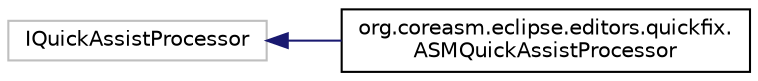 digraph "Graphical Class Hierarchy"
{
  bgcolor="transparent";
  edge [fontname="Helvetica",fontsize="10",labelfontname="Helvetica",labelfontsize="10"];
  node [fontname="Helvetica",fontsize="10",shape=record];
  rankdir="LR";
  Node1 [label="IQuickAssistProcessor",height=0.2,width=0.4,color="grey75"];
  Node1 -> Node2 [dir="back",color="midnightblue",fontsize="10",style="solid",fontname="Helvetica"];
  Node2 [label="org.coreasm.eclipse.editors.quickfix.\lASMQuickAssistProcessor",height=0.2,width=0.4,color="black",URL="$classorg_1_1coreasm_1_1eclipse_1_1editors_1_1quickfix_1_1ASMQuickAssistProcessor.html",tooltip="The ASMQuickAssistProcessor handles quick fixes. "];
}
